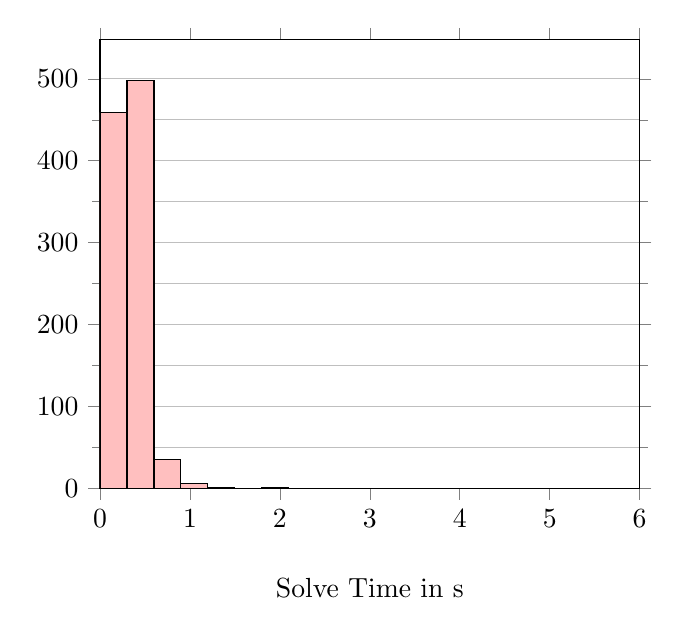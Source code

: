 \begin{tikzpicture}
\begin{axis}[grid=both, minor y tick num=1, yminorgrids=true, tick align=outside, x label style={at={(axis description cs:0.5,-0.18)},anchor=north}, y label style={at={(axis description cs:-0.18,0.5)},rotate=0,anchor=south}, xlabel={Solve Time in s}, xmajorgrids={false}, xmin={0.0}, xmax={6.0}, ymin={0.0}]
    \addplot[ybar interval, mark=none, fill=red!25]
        table[row sep={\\}]
        {
            \\
            0.0  459.0  \\
            0.3  498.0  \\
            0.6  35.0  \\
            0.9  6.0  \\
            1.2  1.0  \\
            1.5  0.0  \\
            1.8  1.0  \\
            2.1  0.0  \\
            2.4  0.0  \\
            2.7  0.0  \\
            3.0  0.0  \\
            3.3  0.0  \\
            3.6  0.0  \\
            3.9  0.0  \\
            4.2  0.0  \\
            4.5  0.0  \\
            4.8  0.0  \\
            5.1  0.0  \\
            5.4  0.0  \\
            5.7  0.0  \\
            6.0  0.0  \\
        }
        ;
\end{axis}
\end{tikzpicture}
